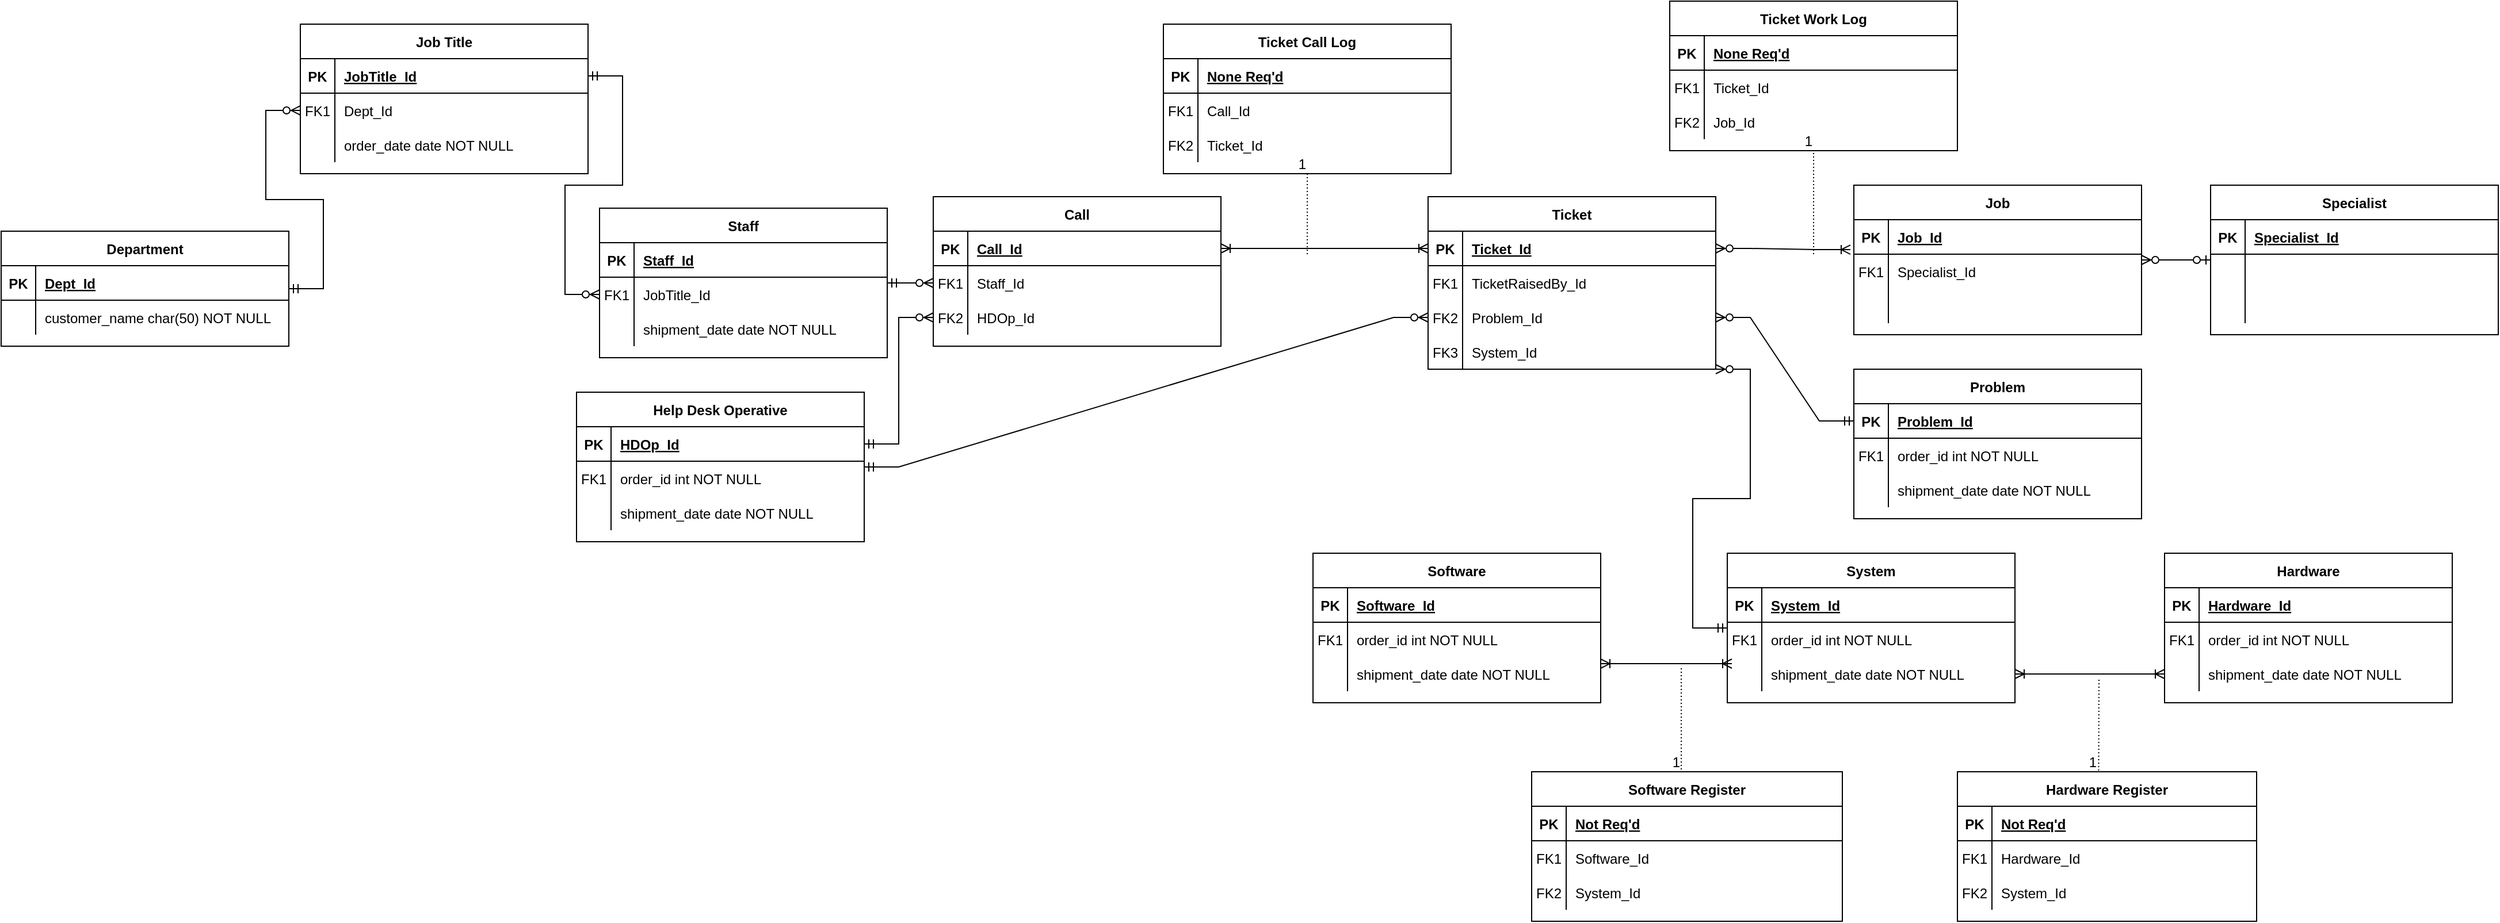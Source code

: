<mxfile version="21.2.9" type="github">
  <diagram id="R2lEEEUBdFMjLlhIrx00" name="Page-1">
    <mxGraphModel dx="1619" dy="1856" grid="1" gridSize="10" guides="1" tooltips="1" connect="1" arrows="1" fold="1" page="1" pageScale="1" pageWidth="850" pageHeight="1100" math="0" shadow="0" extFonts="Permanent Marker^https://fonts.googleapis.com/css?family=Permanent+Marker">
      <root>
        <mxCell id="0" />
        <mxCell id="1" parent="0" />
        <mxCell id="C-vyLk0tnHw3VtMMgP7b-2" value="Job Title" style="shape=table;startSize=30;container=1;collapsible=1;childLayout=tableLayout;fixedRows=1;rowLines=0;fontStyle=1;align=center;resizeLast=1;" parent="1" vertex="1">
          <mxGeometry x="360" y="-150" width="250" height="130" as="geometry">
            <mxRectangle x="190" y="50" width="90" height="30" as="alternateBounds" />
          </mxGeometry>
        </mxCell>
        <mxCell id="C-vyLk0tnHw3VtMMgP7b-3" value="" style="shape=partialRectangle;collapsible=0;dropTarget=0;pointerEvents=0;fillColor=none;points=[[0,0.5],[1,0.5]];portConstraint=eastwest;top=0;left=0;right=0;bottom=1;" parent="C-vyLk0tnHw3VtMMgP7b-2" vertex="1">
          <mxGeometry y="30" width="250" height="30" as="geometry" />
        </mxCell>
        <mxCell id="C-vyLk0tnHw3VtMMgP7b-4" value="PK" style="shape=partialRectangle;overflow=hidden;connectable=0;fillColor=none;top=0;left=0;bottom=0;right=0;fontStyle=1;" parent="C-vyLk0tnHw3VtMMgP7b-3" vertex="1">
          <mxGeometry width="30" height="30" as="geometry">
            <mxRectangle width="30" height="30" as="alternateBounds" />
          </mxGeometry>
        </mxCell>
        <mxCell id="C-vyLk0tnHw3VtMMgP7b-5" value="JobTitle_Id" style="shape=partialRectangle;overflow=hidden;connectable=0;fillColor=none;top=0;left=0;bottom=0;right=0;align=left;spacingLeft=6;fontStyle=5;" parent="C-vyLk0tnHw3VtMMgP7b-3" vertex="1">
          <mxGeometry x="30" width="220" height="30" as="geometry">
            <mxRectangle width="220" height="30" as="alternateBounds" />
          </mxGeometry>
        </mxCell>
        <mxCell id="C-vyLk0tnHw3VtMMgP7b-6" value="" style="shape=partialRectangle;collapsible=0;dropTarget=0;pointerEvents=0;fillColor=none;points=[[0,0.5],[1,0.5]];portConstraint=eastwest;top=0;left=0;right=0;bottom=0;" parent="C-vyLk0tnHw3VtMMgP7b-2" vertex="1">
          <mxGeometry y="60" width="250" height="30" as="geometry" />
        </mxCell>
        <mxCell id="C-vyLk0tnHw3VtMMgP7b-7" value="FK1" style="shape=partialRectangle;overflow=hidden;connectable=0;fillColor=none;top=0;left=0;bottom=0;right=0;" parent="C-vyLk0tnHw3VtMMgP7b-6" vertex="1">
          <mxGeometry width="30" height="30" as="geometry">
            <mxRectangle width="30" height="30" as="alternateBounds" />
          </mxGeometry>
        </mxCell>
        <mxCell id="C-vyLk0tnHw3VtMMgP7b-8" value="Dept_Id" style="shape=partialRectangle;overflow=hidden;connectable=0;fillColor=none;top=0;left=0;bottom=0;right=0;align=left;spacingLeft=6;" parent="C-vyLk0tnHw3VtMMgP7b-6" vertex="1">
          <mxGeometry x="30" width="220" height="30" as="geometry">
            <mxRectangle width="220" height="30" as="alternateBounds" />
          </mxGeometry>
        </mxCell>
        <mxCell id="C-vyLk0tnHw3VtMMgP7b-9" value="" style="shape=partialRectangle;collapsible=0;dropTarget=0;pointerEvents=0;fillColor=none;points=[[0,0.5],[1,0.5]];portConstraint=eastwest;top=0;left=0;right=0;bottom=0;" parent="C-vyLk0tnHw3VtMMgP7b-2" vertex="1">
          <mxGeometry y="90" width="250" height="30" as="geometry" />
        </mxCell>
        <mxCell id="C-vyLk0tnHw3VtMMgP7b-10" value="" style="shape=partialRectangle;overflow=hidden;connectable=0;fillColor=none;top=0;left=0;bottom=0;right=0;" parent="C-vyLk0tnHw3VtMMgP7b-9" vertex="1">
          <mxGeometry width="30" height="30" as="geometry">
            <mxRectangle width="30" height="30" as="alternateBounds" />
          </mxGeometry>
        </mxCell>
        <mxCell id="C-vyLk0tnHw3VtMMgP7b-11" value="order_date date NOT NULL" style="shape=partialRectangle;overflow=hidden;connectable=0;fillColor=none;top=0;left=0;bottom=0;right=0;align=left;spacingLeft=6;" parent="C-vyLk0tnHw3VtMMgP7b-9" vertex="1">
          <mxGeometry x="30" width="220" height="30" as="geometry">
            <mxRectangle width="220" height="30" as="alternateBounds" />
          </mxGeometry>
        </mxCell>
        <mxCell id="C-vyLk0tnHw3VtMMgP7b-13" value="Staff" style="shape=table;startSize=30;container=1;collapsible=1;childLayout=tableLayout;fixedRows=1;rowLines=0;fontStyle=1;align=center;resizeLast=1;" parent="1" vertex="1">
          <mxGeometry x="620" y="10" width="250" height="130" as="geometry">
            <mxRectangle x="640" y="80" width="70" height="30" as="alternateBounds" />
          </mxGeometry>
        </mxCell>
        <mxCell id="C-vyLk0tnHw3VtMMgP7b-14" value="" style="shape=partialRectangle;collapsible=0;dropTarget=0;pointerEvents=0;fillColor=none;points=[[0,0.5],[1,0.5]];portConstraint=eastwest;top=0;left=0;right=0;bottom=1;" parent="C-vyLk0tnHw3VtMMgP7b-13" vertex="1">
          <mxGeometry y="30" width="250" height="30" as="geometry" />
        </mxCell>
        <mxCell id="C-vyLk0tnHw3VtMMgP7b-15" value="PK" style="shape=partialRectangle;overflow=hidden;connectable=0;fillColor=none;top=0;left=0;bottom=0;right=0;fontStyle=1;" parent="C-vyLk0tnHw3VtMMgP7b-14" vertex="1">
          <mxGeometry width="30" height="30" as="geometry">
            <mxRectangle width="30" height="30" as="alternateBounds" />
          </mxGeometry>
        </mxCell>
        <mxCell id="C-vyLk0tnHw3VtMMgP7b-16" value="Staff_Id" style="shape=partialRectangle;overflow=hidden;connectable=0;fillColor=none;top=0;left=0;bottom=0;right=0;align=left;spacingLeft=6;fontStyle=5;" parent="C-vyLk0tnHw3VtMMgP7b-14" vertex="1">
          <mxGeometry x="30" width="220" height="30" as="geometry">
            <mxRectangle width="220" height="30" as="alternateBounds" />
          </mxGeometry>
        </mxCell>
        <mxCell id="C-vyLk0tnHw3VtMMgP7b-17" value="" style="shape=partialRectangle;collapsible=0;dropTarget=0;pointerEvents=0;fillColor=none;points=[[0,0.5],[1,0.5]];portConstraint=eastwest;top=0;left=0;right=0;bottom=0;" parent="C-vyLk0tnHw3VtMMgP7b-13" vertex="1">
          <mxGeometry y="60" width="250" height="30" as="geometry" />
        </mxCell>
        <mxCell id="C-vyLk0tnHw3VtMMgP7b-18" value="FK1" style="shape=partialRectangle;overflow=hidden;connectable=0;fillColor=none;top=0;left=0;bottom=0;right=0;" parent="C-vyLk0tnHw3VtMMgP7b-17" vertex="1">
          <mxGeometry width="30" height="30" as="geometry">
            <mxRectangle width="30" height="30" as="alternateBounds" />
          </mxGeometry>
        </mxCell>
        <mxCell id="C-vyLk0tnHw3VtMMgP7b-19" value="JobTitle_Id" style="shape=partialRectangle;overflow=hidden;connectable=0;fillColor=none;top=0;left=0;bottom=0;right=0;align=left;spacingLeft=6;" parent="C-vyLk0tnHw3VtMMgP7b-17" vertex="1">
          <mxGeometry x="30" width="220" height="30" as="geometry">
            <mxRectangle width="220" height="30" as="alternateBounds" />
          </mxGeometry>
        </mxCell>
        <mxCell id="C-vyLk0tnHw3VtMMgP7b-20" value="" style="shape=partialRectangle;collapsible=0;dropTarget=0;pointerEvents=0;fillColor=none;points=[[0,0.5],[1,0.5]];portConstraint=eastwest;top=0;left=0;right=0;bottom=0;" parent="C-vyLk0tnHw3VtMMgP7b-13" vertex="1">
          <mxGeometry y="90" width="250" height="30" as="geometry" />
        </mxCell>
        <mxCell id="C-vyLk0tnHw3VtMMgP7b-21" value="" style="shape=partialRectangle;overflow=hidden;connectable=0;fillColor=none;top=0;left=0;bottom=0;right=0;" parent="C-vyLk0tnHw3VtMMgP7b-20" vertex="1">
          <mxGeometry width="30" height="30" as="geometry">
            <mxRectangle width="30" height="30" as="alternateBounds" />
          </mxGeometry>
        </mxCell>
        <mxCell id="C-vyLk0tnHw3VtMMgP7b-22" value="shipment_date date NOT NULL" style="shape=partialRectangle;overflow=hidden;connectable=0;fillColor=none;top=0;left=0;bottom=0;right=0;align=left;spacingLeft=6;" parent="C-vyLk0tnHw3VtMMgP7b-20" vertex="1">
          <mxGeometry x="30" width="220" height="30" as="geometry">
            <mxRectangle width="220" height="30" as="alternateBounds" />
          </mxGeometry>
        </mxCell>
        <mxCell id="C-vyLk0tnHw3VtMMgP7b-23" value="Department" style="shape=table;startSize=30;container=1;collapsible=1;childLayout=tableLayout;fixedRows=1;rowLines=0;fontStyle=1;align=center;resizeLast=1;" parent="1" vertex="1">
          <mxGeometry x="100" y="30" width="250" height="100" as="geometry">
            <mxRectangle x="40" y="50" width="110" height="30" as="alternateBounds" />
          </mxGeometry>
        </mxCell>
        <mxCell id="C-vyLk0tnHw3VtMMgP7b-24" value="" style="shape=partialRectangle;collapsible=0;dropTarget=0;pointerEvents=0;fillColor=none;points=[[0,0.5],[1,0.5]];portConstraint=eastwest;top=0;left=0;right=0;bottom=1;" parent="C-vyLk0tnHw3VtMMgP7b-23" vertex="1">
          <mxGeometry y="30" width="250" height="30" as="geometry" />
        </mxCell>
        <mxCell id="C-vyLk0tnHw3VtMMgP7b-25" value="PK" style="shape=partialRectangle;overflow=hidden;connectable=0;fillColor=none;top=0;left=0;bottom=0;right=0;fontStyle=1;" parent="C-vyLk0tnHw3VtMMgP7b-24" vertex="1">
          <mxGeometry width="30" height="30" as="geometry">
            <mxRectangle width="30" height="30" as="alternateBounds" />
          </mxGeometry>
        </mxCell>
        <mxCell id="C-vyLk0tnHw3VtMMgP7b-26" value="Dept_Id" style="shape=partialRectangle;overflow=hidden;connectable=0;fillColor=none;top=0;left=0;bottom=0;right=0;align=left;spacingLeft=6;fontStyle=5;" parent="C-vyLk0tnHw3VtMMgP7b-24" vertex="1">
          <mxGeometry x="30" width="220" height="30" as="geometry">
            <mxRectangle width="220" height="30" as="alternateBounds" />
          </mxGeometry>
        </mxCell>
        <mxCell id="C-vyLk0tnHw3VtMMgP7b-27" value="" style="shape=partialRectangle;collapsible=0;dropTarget=0;pointerEvents=0;fillColor=none;points=[[0,0.5],[1,0.5]];portConstraint=eastwest;top=0;left=0;right=0;bottom=0;" parent="C-vyLk0tnHw3VtMMgP7b-23" vertex="1">
          <mxGeometry y="60" width="250" height="30" as="geometry" />
        </mxCell>
        <mxCell id="C-vyLk0tnHw3VtMMgP7b-28" value="" style="shape=partialRectangle;overflow=hidden;connectable=0;fillColor=none;top=0;left=0;bottom=0;right=0;" parent="C-vyLk0tnHw3VtMMgP7b-27" vertex="1">
          <mxGeometry width="30" height="30" as="geometry">
            <mxRectangle width="30" height="30" as="alternateBounds" />
          </mxGeometry>
        </mxCell>
        <mxCell id="C-vyLk0tnHw3VtMMgP7b-29" value="customer_name char(50) NOT NULL" style="shape=partialRectangle;overflow=hidden;connectable=0;fillColor=none;top=0;left=0;bottom=0;right=0;align=left;spacingLeft=6;" parent="C-vyLk0tnHw3VtMMgP7b-27" vertex="1">
          <mxGeometry x="30" width="220" height="30" as="geometry">
            <mxRectangle width="220" height="30" as="alternateBounds" />
          </mxGeometry>
        </mxCell>
        <mxCell id="Iq1Un1Slr07P45TaAZZM-2" value="Call" style="shape=table;startSize=30;container=1;collapsible=1;childLayout=tableLayout;fixedRows=1;rowLines=0;fontStyle=1;align=center;resizeLast=1;" parent="1" vertex="1">
          <mxGeometry x="910" width="250" height="130" as="geometry">
            <mxRectangle x="920" y="80" width="70" height="30" as="alternateBounds" />
          </mxGeometry>
        </mxCell>
        <mxCell id="Iq1Un1Slr07P45TaAZZM-3" value="" style="shape=partialRectangle;collapsible=0;dropTarget=0;pointerEvents=0;fillColor=none;points=[[0,0.5],[1,0.5]];portConstraint=eastwest;top=0;left=0;right=0;bottom=1;" parent="Iq1Un1Slr07P45TaAZZM-2" vertex="1">
          <mxGeometry y="30" width="250" height="30" as="geometry" />
        </mxCell>
        <mxCell id="Iq1Un1Slr07P45TaAZZM-4" value="PK" style="shape=partialRectangle;overflow=hidden;connectable=0;fillColor=none;top=0;left=0;bottom=0;right=0;fontStyle=1;" parent="Iq1Un1Slr07P45TaAZZM-3" vertex="1">
          <mxGeometry width="30" height="30" as="geometry">
            <mxRectangle width="30" height="30" as="alternateBounds" />
          </mxGeometry>
        </mxCell>
        <mxCell id="Iq1Un1Slr07P45TaAZZM-5" value="Call_Id" style="shape=partialRectangle;overflow=hidden;connectable=0;fillColor=none;top=0;left=0;bottom=0;right=0;align=left;spacingLeft=6;fontStyle=5;" parent="Iq1Un1Slr07P45TaAZZM-3" vertex="1">
          <mxGeometry x="30" width="220" height="30" as="geometry">
            <mxRectangle width="220" height="30" as="alternateBounds" />
          </mxGeometry>
        </mxCell>
        <mxCell id="Iq1Un1Slr07P45TaAZZM-6" value="" style="shape=partialRectangle;collapsible=0;dropTarget=0;pointerEvents=0;fillColor=none;points=[[0,0.5],[1,0.5]];portConstraint=eastwest;top=0;left=0;right=0;bottom=0;" parent="Iq1Un1Slr07P45TaAZZM-2" vertex="1">
          <mxGeometry y="60" width="250" height="30" as="geometry" />
        </mxCell>
        <mxCell id="Iq1Un1Slr07P45TaAZZM-7" value="FK1" style="shape=partialRectangle;overflow=hidden;connectable=0;fillColor=none;top=0;left=0;bottom=0;right=0;" parent="Iq1Un1Slr07P45TaAZZM-6" vertex="1">
          <mxGeometry width="30" height="30" as="geometry">
            <mxRectangle width="30" height="30" as="alternateBounds" />
          </mxGeometry>
        </mxCell>
        <mxCell id="Iq1Un1Slr07P45TaAZZM-8" value="Staff_Id" style="shape=partialRectangle;overflow=hidden;connectable=0;fillColor=none;top=0;left=0;bottom=0;right=0;align=left;spacingLeft=6;" parent="Iq1Un1Slr07P45TaAZZM-6" vertex="1">
          <mxGeometry x="30" width="220" height="30" as="geometry">
            <mxRectangle width="220" height="30" as="alternateBounds" />
          </mxGeometry>
        </mxCell>
        <mxCell id="Iq1Un1Slr07P45TaAZZM-9" value="" style="shape=partialRectangle;collapsible=0;dropTarget=0;pointerEvents=0;fillColor=none;points=[[0,0.5],[1,0.5]];portConstraint=eastwest;top=0;left=0;right=0;bottom=0;" parent="Iq1Un1Slr07P45TaAZZM-2" vertex="1">
          <mxGeometry y="90" width="250" height="30" as="geometry" />
        </mxCell>
        <mxCell id="Iq1Un1Slr07P45TaAZZM-10" value="FK2" style="shape=partialRectangle;overflow=hidden;connectable=0;fillColor=none;top=0;left=0;bottom=0;right=0;" parent="Iq1Un1Slr07P45TaAZZM-9" vertex="1">
          <mxGeometry width="30" height="30" as="geometry">
            <mxRectangle width="30" height="30" as="alternateBounds" />
          </mxGeometry>
        </mxCell>
        <mxCell id="Iq1Un1Slr07P45TaAZZM-11" value="HDOp_Id" style="shape=partialRectangle;overflow=hidden;connectable=0;fillColor=none;top=0;left=0;bottom=0;right=0;align=left;spacingLeft=6;" parent="Iq1Un1Slr07P45TaAZZM-9" vertex="1">
          <mxGeometry x="30" width="220" height="30" as="geometry">
            <mxRectangle width="220" height="30" as="alternateBounds" />
          </mxGeometry>
        </mxCell>
        <mxCell id="Iq1Un1Slr07P45TaAZZM-12" value="Help Desk Operative" style="shape=table;startSize=30;container=1;collapsible=1;childLayout=tableLayout;fixedRows=1;rowLines=0;fontStyle=1;align=center;resizeLast=1;" parent="1" vertex="1">
          <mxGeometry x="600" y="170" width="250" height="130" as="geometry">
            <mxRectangle x="720" y="310" width="130" height="30" as="alternateBounds" />
          </mxGeometry>
        </mxCell>
        <mxCell id="Iq1Un1Slr07P45TaAZZM-13" value="" style="shape=partialRectangle;collapsible=0;dropTarget=0;pointerEvents=0;fillColor=none;points=[[0,0.5],[1,0.5]];portConstraint=eastwest;top=0;left=0;right=0;bottom=1;" parent="Iq1Un1Slr07P45TaAZZM-12" vertex="1">
          <mxGeometry y="30" width="250" height="30" as="geometry" />
        </mxCell>
        <mxCell id="Iq1Un1Slr07P45TaAZZM-14" value="PK" style="shape=partialRectangle;overflow=hidden;connectable=0;fillColor=none;top=0;left=0;bottom=0;right=0;fontStyle=1;" parent="Iq1Un1Slr07P45TaAZZM-13" vertex="1">
          <mxGeometry width="30" height="30" as="geometry">
            <mxRectangle width="30" height="30" as="alternateBounds" />
          </mxGeometry>
        </mxCell>
        <mxCell id="Iq1Un1Slr07P45TaAZZM-15" value="HDOp_Id" style="shape=partialRectangle;overflow=hidden;connectable=0;fillColor=none;top=0;left=0;bottom=0;right=0;align=left;spacingLeft=6;fontStyle=5;" parent="Iq1Un1Slr07P45TaAZZM-13" vertex="1">
          <mxGeometry x="30" width="220" height="30" as="geometry">
            <mxRectangle width="220" height="30" as="alternateBounds" />
          </mxGeometry>
        </mxCell>
        <mxCell id="Iq1Un1Slr07P45TaAZZM-16" value="" style="shape=partialRectangle;collapsible=0;dropTarget=0;pointerEvents=0;fillColor=none;points=[[0,0.5],[1,0.5]];portConstraint=eastwest;top=0;left=0;right=0;bottom=0;" parent="Iq1Un1Slr07P45TaAZZM-12" vertex="1">
          <mxGeometry y="60" width="250" height="30" as="geometry" />
        </mxCell>
        <mxCell id="Iq1Un1Slr07P45TaAZZM-17" value="FK1" style="shape=partialRectangle;overflow=hidden;connectable=0;fillColor=none;top=0;left=0;bottom=0;right=0;" parent="Iq1Un1Slr07P45TaAZZM-16" vertex="1">
          <mxGeometry width="30" height="30" as="geometry">
            <mxRectangle width="30" height="30" as="alternateBounds" />
          </mxGeometry>
        </mxCell>
        <mxCell id="Iq1Un1Slr07P45TaAZZM-18" value="order_id int NOT NULL" style="shape=partialRectangle;overflow=hidden;connectable=0;fillColor=none;top=0;left=0;bottom=0;right=0;align=left;spacingLeft=6;" parent="Iq1Un1Slr07P45TaAZZM-16" vertex="1">
          <mxGeometry x="30" width="220" height="30" as="geometry">
            <mxRectangle width="220" height="30" as="alternateBounds" />
          </mxGeometry>
        </mxCell>
        <mxCell id="Iq1Un1Slr07P45TaAZZM-19" value="" style="shape=partialRectangle;collapsible=0;dropTarget=0;pointerEvents=0;fillColor=none;points=[[0,0.5],[1,0.5]];portConstraint=eastwest;top=0;left=0;right=0;bottom=0;" parent="Iq1Un1Slr07P45TaAZZM-12" vertex="1">
          <mxGeometry y="90" width="250" height="30" as="geometry" />
        </mxCell>
        <mxCell id="Iq1Un1Slr07P45TaAZZM-20" value="" style="shape=partialRectangle;overflow=hidden;connectable=0;fillColor=none;top=0;left=0;bottom=0;right=0;" parent="Iq1Un1Slr07P45TaAZZM-19" vertex="1">
          <mxGeometry width="30" height="30" as="geometry">
            <mxRectangle width="30" height="30" as="alternateBounds" />
          </mxGeometry>
        </mxCell>
        <mxCell id="Iq1Un1Slr07P45TaAZZM-21" value="shipment_date date NOT NULL" style="shape=partialRectangle;overflow=hidden;connectable=0;fillColor=none;top=0;left=0;bottom=0;right=0;align=left;spacingLeft=6;" parent="Iq1Un1Slr07P45TaAZZM-19" vertex="1">
          <mxGeometry x="30" width="220" height="30" as="geometry">
            <mxRectangle width="220" height="30" as="alternateBounds" />
          </mxGeometry>
        </mxCell>
        <mxCell id="Iq1Un1Slr07P45TaAZZM-22" value="Ticket Call Log" style="shape=table;startSize=30;container=1;collapsible=1;childLayout=tableLayout;fixedRows=1;rowLines=0;fontStyle=1;align=center;resizeLast=1;" parent="1" vertex="1">
          <mxGeometry x="1110" y="-150" width="250" height="130" as="geometry">
            <mxRectangle x="1210" y="50" width="110" height="30" as="alternateBounds" />
          </mxGeometry>
        </mxCell>
        <mxCell id="Iq1Un1Slr07P45TaAZZM-23" value="" style="shape=partialRectangle;collapsible=0;dropTarget=0;pointerEvents=0;fillColor=none;points=[[0,0.5],[1,0.5]];portConstraint=eastwest;top=0;left=0;right=0;bottom=1;" parent="Iq1Un1Slr07P45TaAZZM-22" vertex="1">
          <mxGeometry y="30" width="250" height="30" as="geometry" />
        </mxCell>
        <mxCell id="Iq1Un1Slr07P45TaAZZM-24" value="PK" style="shape=partialRectangle;overflow=hidden;connectable=0;fillColor=none;top=0;left=0;bottom=0;right=0;fontStyle=1;" parent="Iq1Un1Slr07P45TaAZZM-23" vertex="1">
          <mxGeometry width="30" height="30" as="geometry">
            <mxRectangle width="30" height="30" as="alternateBounds" />
          </mxGeometry>
        </mxCell>
        <mxCell id="Iq1Un1Slr07P45TaAZZM-25" value="None Req&#39;d" style="shape=partialRectangle;overflow=hidden;connectable=0;fillColor=none;top=0;left=0;bottom=0;right=0;align=left;spacingLeft=6;fontStyle=5;" parent="Iq1Un1Slr07P45TaAZZM-23" vertex="1">
          <mxGeometry x="30" width="220" height="30" as="geometry">
            <mxRectangle width="220" height="30" as="alternateBounds" />
          </mxGeometry>
        </mxCell>
        <mxCell id="Iq1Un1Slr07P45TaAZZM-26" value="" style="shape=partialRectangle;collapsible=0;dropTarget=0;pointerEvents=0;fillColor=none;points=[[0,0.5],[1,0.5]];portConstraint=eastwest;top=0;left=0;right=0;bottom=0;" parent="Iq1Un1Slr07P45TaAZZM-22" vertex="1">
          <mxGeometry y="60" width="250" height="30" as="geometry" />
        </mxCell>
        <mxCell id="Iq1Un1Slr07P45TaAZZM-27" value="FK1" style="shape=partialRectangle;overflow=hidden;connectable=0;fillColor=none;top=0;left=0;bottom=0;right=0;" parent="Iq1Un1Slr07P45TaAZZM-26" vertex="1">
          <mxGeometry width="30" height="30" as="geometry">
            <mxRectangle width="30" height="30" as="alternateBounds" />
          </mxGeometry>
        </mxCell>
        <mxCell id="Iq1Un1Slr07P45TaAZZM-28" value="Call_Id" style="shape=partialRectangle;overflow=hidden;connectable=0;fillColor=none;top=0;left=0;bottom=0;right=0;align=left;spacingLeft=6;" parent="Iq1Un1Slr07P45TaAZZM-26" vertex="1">
          <mxGeometry x="30" width="220" height="30" as="geometry">
            <mxRectangle width="220" height="30" as="alternateBounds" />
          </mxGeometry>
        </mxCell>
        <mxCell id="Iq1Un1Slr07P45TaAZZM-29" value="" style="shape=partialRectangle;collapsible=0;dropTarget=0;pointerEvents=0;fillColor=none;points=[[0,0.5],[1,0.5]];portConstraint=eastwest;top=0;left=0;right=0;bottom=0;" parent="Iq1Un1Slr07P45TaAZZM-22" vertex="1">
          <mxGeometry y="90" width="250" height="30" as="geometry" />
        </mxCell>
        <mxCell id="Iq1Un1Slr07P45TaAZZM-30" value="FK2" style="shape=partialRectangle;overflow=hidden;connectable=0;fillColor=none;top=0;left=0;bottom=0;right=0;" parent="Iq1Un1Slr07P45TaAZZM-29" vertex="1">
          <mxGeometry width="30" height="30" as="geometry">
            <mxRectangle width="30" height="30" as="alternateBounds" />
          </mxGeometry>
        </mxCell>
        <mxCell id="Iq1Un1Slr07P45TaAZZM-31" value="Ticket_Id" style="shape=partialRectangle;overflow=hidden;connectable=0;fillColor=none;top=0;left=0;bottom=0;right=0;align=left;spacingLeft=6;" parent="Iq1Un1Slr07P45TaAZZM-29" vertex="1">
          <mxGeometry x="30" width="220" height="30" as="geometry">
            <mxRectangle width="220" height="30" as="alternateBounds" />
          </mxGeometry>
        </mxCell>
        <mxCell id="Iq1Un1Slr07P45TaAZZM-33" value="Ticket" style="shape=table;startSize=30;container=1;collapsible=1;childLayout=tableLayout;fixedRows=1;rowLines=0;fontStyle=1;align=center;resizeLast=1;" parent="1" vertex="1">
          <mxGeometry x="1340" width="250" height="150" as="geometry">
            <mxRectangle x="1510" y="60" width="110" height="30" as="alternateBounds" />
          </mxGeometry>
        </mxCell>
        <mxCell id="Iq1Un1Slr07P45TaAZZM-34" value="" style="shape=partialRectangle;collapsible=0;dropTarget=0;pointerEvents=0;fillColor=none;points=[[0,0.5],[1,0.5]];portConstraint=eastwest;top=0;left=0;right=0;bottom=1;" parent="Iq1Un1Slr07P45TaAZZM-33" vertex="1">
          <mxGeometry y="30" width="250" height="30" as="geometry" />
        </mxCell>
        <mxCell id="Iq1Un1Slr07P45TaAZZM-35" value="PK" style="shape=partialRectangle;overflow=hidden;connectable=0;fillColor=none;top=0;left=0;bottom=0;right=0;fontStyle=1;" parent="Iq1Un1Slr07P45TaAZZM-34" vertex="1">
          <mxGeometry width="30" height="30" as="geometry">
            <mxRectangle width="30" height="30" as="alternateBounds" />
          </mxGeometry>
        </mxCell>
        <mxCell id="Iq1Un1Slr07P45TaAZZM-36" value="Ticket_Id" style="shape=partialRectangle;overflow=hidden;connectable=0;fillColor=none;top=0;left=0;bottom=0;right=0;align=left;spacingLeft=6;fontStyle=5;" parent="Iq1Un1Slr07P45TaAZZM-34" vertex="1">
          <mxGeometry x="30" width="220" height="30" as="geometry">
            <mxRectangle width="220" height="30" as="alternateBounds" />
          </mxGeometry>
        </mxCell>
        <mxCell id="Iq1Un1Slr07P45TaAZZM-37" value="" style="shape=partialRectangle;collapsible=0;dropTarget=0;pointerEvents=0;fillColor=none;points=[[0,0.5],[1,0.5]];portConstraint=eastwest;top=0;left=0;right=0;bottom=0;" parent="Iq1Un1Slr07P45TaAZZM-33" vertex="1">
          <mxGeometry y="60" width="250" height="30" as="geometry" />
        </mxCell>
        <mxCell id="Iq1Un1Slr07P45TaAZZM-38" value="FK1" style="shape=partialRectangle;overflow=hidden;connectable=0;fillColor=none;top=0;left=0;bottom=0;right=0;" parent="Iq1Un1Slr07P45TaAZZM-37" vertex="1">
          <mxGeometry width="30" height="30" as="geometry">
            <mxRectangle width="30" height="30" as="alternateBounds" />
          </mxGeometry>
        </mxCell>
        <mxCell id="Iq1Un1Slr07P45TaAZZM-39" value="TicketRaisedBy_Id" style="shape=partialRectangle;overflow=hidden;connectable=0;fillColor=none;top=0;left=0;bottom=0;right=0;align=left;spacingLeft=6;" parent="Iq1Un1Slr07P45TaAZZM-37" vertex="1">
          <mxGeometry x="30" width="220" height="30" as="geometry">
            <mxRectangle width="220" height="30" as="alternateBounds" />
          </mxGeometry>
        </mxCell>
        <mxCell id="Iq1Un1Slr07P45TaAZZM-40" value="" style="shape=partialRectangle;collapsible=0;dropTarget=0;pointerEvents=0;fillColor=none;points=[[0,0.5],[1,0.5]];portConstraint=eastwest;top=0;left=0;right=0;bottom=0;" parent="Iq1Un1Slr07P45TaAZZM-33" vertex="1">
          <mxGeometry y="90" width="250" height="30" as="geometry" />
        </mxCell>
        <mxCell id="Iq1Un1Slr07P45TaAZZM-41" value="FK2" style="shape=partialRectangle;overflow=hidden;connectable=0;fillColor=none;top=0;left=0;bottom=0;right=0;" parent="Iq1Un1Slr07P45TaAZZM-40" vertex="1">
          <mxGeometry width="30" height="30" as="geometry">
            <mxRectangle width="30" height="30" as="alternateBounds" />
          </mxGeometry>
        </mxCell>
        <mxCell id="Iq1Un1Slr07P45TaAZZM-42" value="Problem_Id" style="shape=partialRectangle;overflow=hidden;connectable=0;fillColor=none;top=0;left=0;bottom=0;right=0;align=left;spacingLeft=6;" parent="Iq1Un1Slr07P45TaAZZM-40" vertex="1">
          <mxGeometry x="30" width="220" height="30" as="geometry">
            <mxRectangle width="220" height="30" as="alternateBounds" />
          </mxGeometry>
        </mxCell>
        <mxCell id="R9Wac3Rcndj2n_SOgh1v-23" value="" style="shape=partialRectangle;collapsible=0;dropTarget=0;pointerEvents=0;fillColor=none;points=[[0,0.5],[1,0.5]];portConstraint=eastwest;top=0;left=0;right=0;bottom=0;" parent="Iq1Un1Slr07P45TaAZZM-33" vertex="1">
          <mxGeometry y="120" width="250" height="30" as="geometry" />
        </mxCell>
        <mxCell id="R9Wac3Rcndj2n_SOgh1v-24" value="FK3" style="shape=partialRectangle;overflow=hidden;connectable=0;fillColor=none;top=0;left=0;bottom=0;right=0;" parent="R9Wac3Rcndj2n_SOgh1v-23" vertex="1">
          <mxGeometry width="30" height="30" as="geometry">
            <mxRectangle width="30" height="30" as="alternateBounds" />
          </mxGeometry>
        </mxCell>
        <mxCell id="R9Wac3Rcndj2n_SOgh1v-25" value="System_Id" style="shape=partialRectangle;overflow=hidden;connectable=0;fillColor=none;top=0;left=0;bottom=0;right=0;align=left;spacingLeft=6;" parent="R9Wac3Rcndj2n_SOgh1v-23" vertex="1">
          <mxGeometry x="30" width="220" height="30" as="geometry">
            <mxRectangle width="220" height="30" as="alternateBounds" />
          </mxGeometry>
        </mxCell>
        <mxCell id="Iq1Un1Slr07P45TaAZZM-63" value="Ticket Work Log" style="shape=table;startSize=30;container=1;collapsible=1;childLayout=tableLayout;fixedRows=1;rowLines=0;fontStyle=1;align=center;resizeLast=1;" parent="1" vertex="1">
          <mxGeometry x="1550" y="-170" width="250" height="130" as="geometry">
            <mxRectangle x="1650" y="-120" width="110" height="30" as="alternateBounds" />
          </mxGeometry>
        </mxCell>
        <mxCell id="Iq1Un1Slr07P45TaAZZM-64" value="" style="shape=partialRectangle;collapsible=0;dropTarget=0;pointerEvents=0;fillColor=none;points=[[0,0.5],[1,0.5]];portConstraint=eastwest;top=0;left=0;right=0;bottom=1;" parent="Iq1Un1Slr07P45TaAZZM-63" vertex="1">
          <mxGeometry y="30" width="250" height="30" as="geometry" />
        </mxCell>
        <mxCell id="Iq1Un1Slr07P45TaAZZM-65" value="PK" style="shape=partialRectangle;overflow=hidden;connectable=0;fillColor=none;top=0;left=0;bottom=0;right=0;fontStyle=1;" parent="Iq1Un1Slr07P45TaAZZM-64" vertex="1">
          <mxGeometry width="30" height="30" as="geometry">
            <mxRectangle width="30" height="30" as="alternateBounds" />
          </mxGeometry>
        </mxCell>
        <mxCell id="Iq1Un1Slr07P45TaAZZM-66" value="None Req&#39;d" style="shape=partialRectangle;overflow=hidden;connectable=0;fillColor=none;top=0;left=0;bottom=0;right=0;align=left;spacingLeft=6;fontStyle=5;" parent="Iq1Un1Slr07P45TaAZZM-64" vertex="1">
          <mxGeometry x="30" width="220" height="30" as="geometry">
            <mxRectangle width="220" height="30" as="alternateBounds" />
          </mxGeometry>
        </mxCell>
        <mxCell id="Iq1Un1Slr07P45TaAZZM-67" value="" style="shape=partialRectangle;collapsible=0;dropTarget=0;pointerEvents=0;fillColor=none;points=[[0,0.5],[1,0.5]];portConstraint=eastwest;top=0;left=0;right=0;bottom=0;" parent="Iq1Un1Slr07P45TaAZZM-63" vertex="1">
          <mxGeometry y="60" width="250" height="30" as="geometry" />
        </mxCell>
        <mxCell id="Iq1Un1Slr07P45TaAZZM-68" value="FK1" style="shape=partialRectangle;overflow=hidden;connectable=0;fillColor=none;top=0;left=0;bottom=0;right=0;" parent="Iq1Un1Slr07P45TaAZZM-67" vertex="1">
          <mxGeometry width="30" height="30" as="geometry">
            <mxRectangle width="30" height="30" as="alternateBounds" />
          </mxGeometry>
        </mxCell>
        <mxCell id="Iq1Un1Slr07P45TaAZZM-69" value="Ticket_Id" style="shape=partialRectangle;overflow=hidden;connectable=0;fillColor=none;top=0;left=0;bottom=0;right=0;align=left;spacingLeft=6;" parent="Iq1Un1Slr07P45TaAZZM-67" vertex="1">
          <mxGeometry x="30" width="220" height="30" as="geometry">
            <mxRectangle width="220" height="30" as="alternateBounds" />
          </mxGeometry>
        </mxCell>
        <mxCell id="Iq1Un1Slr07P45TaAZZM-70" value="" style="shape=partialRectangle;collapsible=0;dropTarget=0;pointerEvents=0;fillColor=none;points=[[0,0.5],[1,0.5]];portConstraint=eastwest;top=0;left=0;right=0;bottom=0;" parent="Iq1Un1Slr07P45TaAZZM-63" vertex="1">
          <mxGeometry y="90" width="250" height="30" as="geometry" />
        </mxCell>
        <mxCell id="Iq1Un1Slr07P45TaAZZM-71" value="FK2" style="shape=partialRectangle;overflow=hidden;connectable=0;fillColor=none;top=0;left=0;bottom=0;right=0;" parent="Iq1Un1Slr07P45TaAZZM-70" vertex="1">
          <mxGeometry width="30" height="30" as="geometry">
            <mxRectangle width="30" height="30" as="alternateBounds" />
          </mxGeometry>
        </mxCell>
        <mxCell id="Iq1Un1Slr07P45TaAZZM-72" value="Job_Id" style="shape=partialRectangle;overflow=hidden;connectable=0;fillColor=none;top=0;left=0;bottom=0;right=0;align=left;spacingLeft=6;" parent="Iq1Un1Slr07P45TaAZZM-70" vertex="1">
          <mxGeometry x="30" width="220" height="30" as="geometry">
            <mxRectangle width="220" height="30" as="alternateBounds" />
          </mxGeometry>
        </mxCell>
        <mxCell id="Iq1Un1Slr07P45TaAZZM-73" value="Problem" style="shape=table;startSize=30;container=1;collapsible=1;childLayout=tableLayout;fixedRows=1;rowLines=0;fontStyle=1;align=center;resizeLast=1;" parent="1" vertex="1">
          <mxGeometry x="1710" y="150" width="250" height="130" as="geometry">
            <mxRectangle x="1710" y="150" width="110" height="30" as="alternateBounds" />
          </mxGeometry>
        </mxCell>
        <mxCell id="Iq1Un1Slr07P45TaAZZM-74" value="" style="shape=partialRectangle;collapsible=0;dropTarget=0;pointerEvents=0;fillColor=none;points=[[0,0.5],[1,0.5]];portConstraint=eastwest;top=0;left=0;right=0;bottom=1;" parent="Iq1Un1Slr07P45TaAZZM-73" vertex="1">
          <mxGeometry y="30" width="250" height="30" as="geometry" />
        </mxCell>
        <mxCell id="Iq1Un1Slr07P45TaAZZM-75" value="PK" style="shape=partialRectangle;overflow=hidden;connectable=0;fillColor=none;top=0;left=0;bottom=0;right=0;fontStyle=1;" parent="Iq1Un1Slr07P45TaAZZM-74" vertex="1">
          <mxGeometry width="30" height="30" as="geometry">
            <mxRectangle width="30" height="30" as="alternateBounds" />
          </mxGeometry>
        </mxCell>
        <mxCell id="Iq1Un1Slr07P45TaAZZM-76" value="Problem_Id" style="shape=partialRectangle;overflow=hidden;connectable=0;fillColor=none;top=0;left=0;bottom=0;right=0;align=left;spacingLeft=6;fontStyle=5;" parent="Iq1Un1Slr07P45TaAZZM-74" vertex="1">
          <mxGeometry x="30" width="220" height="30" as="geometry">
            <mxRectangle width="220" height="30" as="alternateBounds" />
          </mxGeometry>
        </mxCell>
        <mxCell id="Iq1Un1Slr07P45TaAZZM-77" value="" style="shape=partialRectangle;collapsible=0;dropTarget=0;pointerEvents=0;fillColor=none;points=[[0,0.5],[1,0.5]];portConstraint=eastwest;top=0;left=0;right=0;bottom=0;" parent="Iq1Un1Slr07P45TaAZZM-73" vertex="1">
          <mxGeometry y="60" width="250" height="30" as="geometry" />
        </mxCell>
        <mxCell id="Iq1Un1Slr07P45TaAZZM-78" value="FK1" style="shape=partialRectangle;overflow=hidden;connectable=0;fillColor=none;top=0;left=0;bottom=0;right=0;" parent="Iq1Un1Slr07P45TaAZZM-77" vertex="1">
          <mxGeometry width="30" height="30" as="geometry">
            <mxRectangle width="30" height="30" as="alternateBounds" />
          </mxGeometry>
        </mxCell>
        <mxCell id="Iq1Un1Slr07P45TaAZZM-79" value="order_id int NOT NULL" style="shape=partialRectangle;overflow=hidden;connectable=0;fillColor=none;top=0;left=0;bottom=0;right=0;align=left;spacingLeft=6;" parent="Iq1Un1Slr07P45TaAZZM-77" vertex="1">
          <mxGeometry x="30" width="220" height="30" as="geometry">
            <mxRectangle width="220" height="30" as="alternateBounds" />
          </mxGeometry>
        </mxCell>
        <mxCell id="Iq1Un1Slr07P45TaAZZM-80" value="" style="shape=partialRectangle;collapsible=0;dropTarget=0;pointerEvents=0;fillColor=none;points=[[0,0.5],[1,0.5]];portConstraint=eastwest;top=0;left=0;right=0;bottom=0;" parent="Iq1Un1Slr07P45TaAZZM-73" vertex="1">
          <mxGeometry y="90" width="250" height="30" as="geometry" />
        </mxCell>
        <mxCell id="Iq1Un1Slr07P45TaAZZM-81" value="" style="shape=partialRectangle;overflow=hidden;connectable=0;fillColor=none;top=0;left=0;bottom=0;right=0;" parent="Iq1Un1Slr07P45TaAZZM-80" vertex="1">
          <mxGeometry width="30" height="30" as="geometry">
            <mxRectangle width="30" height="30" as="alternateBounds" />
          </mxGeometry>
        </mxCell>
        <mxCell id="Iq1Un1Slr07P45TaAZZM-82" value="shipment_date date NOT NULL" style="shape=partialRectangle;overflow=hidden;connectable=0;fillColor=none;top=0;left=0;bottom=0;right=0;align=left;spacingLeft=6;" parent="Iq1Un1Slr07P45TaAZZM-80" vertex="1">
          <mxGeometry x="30" width="220" height="30" as="geometry">
            <mxRectangle width="220" height="30" as="alternateBounds" />
          </mxGeometry>
        </mxCell>
        <mxCell id="Iq1Un1Slr07P45TaAZZM-83" value="System" style="shape=table;startSize=30;container=1;collapsible=1;childLayout=tableLayout;fixedRows=1;rowLines=0;fontStyle=1;align=center;resizeLast=1;" parent="1" vertex="1">
          <mxGeometry x="1600" y="310" width="250" height="130" as="geometry">
            <mxRectangle x="1600" y="310" width="110" height="30" as="alternateBounds" />
          </mxGeometry>
        </mxCell>
        <mxCell id="Iq1Un1Slr07P45TaAZZM-84" value="" style="shape=partialRectangle;collapsible=0;dropTarget=0;pointerEvents=0;fillColor=none;points=[[0,0.5],[1,0.5]];portConstraint=eastwest;top=0;left=0;right=0;bottom=1;" parent="Iq1Un1Slr07P45TaAZZM-83" vertex="1">
          <mxGeometry y="30" width="250" height="30" as="geometry" />
        </mxCell>
        <mxCell id="Iq1Un1Slr07P45TaAZZM-85" value="PK" style="shape=partialRectangle;overflow=hidden;connectable=0;fillColor=none;top=0;left=0;bottom=0;right=0;fontStyle=1;" parent="Iq1Un1Slr07P45TaAZZM-84" vertex="1">
          <mxGeometry width="30" height="30" as="geometry">
            <mxRectangle width="30" height="30" as="alternateBounds" />
          </mxGeometry>
        </mxCell>
        <mxCell id="Iq1Un1Slr07P45TaAZZM-86" value="System_Id" style="shape=partialRectangle;overflow=hidden;connectable=0;fillColor=none;top=0;left=0;bottom=0;right=0;align=left;spacingLeft=6;fontStyle=5;" parent="Iq1Un1Slr07P45TaAZZM-84" vertex="1">
          <mxGeometry x="30" width="220" height="30" as="geometry">
            <mxRectangle width="220" height="30" as="alternateBounds" />
          </mxGeometry>
        </mxCell>
        <mxCell id="Iq1Un1Slr07P45TaAZZM-87" value="" style="shape=partialRectangle;collapsible=0;dropTarget=0;pointerEvents=0;fillColor=none;points=[[0,0.5],[1,0.5]];portConstraint=eastwest;top=0;left=0;right=0;bottom=0;" parent="Iq1Un1Slr07P45TaAZZM-83" vertex="1">
          <mxGeometry y="60" width="250" height="30" as="geometry" />
        </mxCell>
        <mxCell id="Iq1Un1Slr07P45TaAZZM-88" value="FK1" style="shape=partialRectangle;overflow=hidden;connectable=0;fillColor=none;top=0;left=0;bottom=0;right=0;" parent="Iq1Un1Slr07P45TaAZZM-87" vertex="1">
          <mxGeometry width="30" height="30" as="geometry">
            <mxRectangle width="30" height="30" as="alternateBounds" />
          </mxGeometry>
        </mxCell>
        <mxCell id="Iq1Un1Slr07P45TaAZZM-89" value="order_id int NOT NULL" style="shape=partialRectangle;overflow=hidden;connectable=0;fillColor=none;top=0;left=0;bottom=0;right=0;align=left;spacingLeft=6;" parent="Iq1Un1Slr07P45TaAZZM-87" vertex="1">
          <mxGeometry x="30" width="220" height="30" as="geometry">
            <mxRectangle width="220" height="30" as="alternateBounds" />
          </mxGeometry>
        </mxCell>
        <mxCell id="Iq1Un1Slr07P45TaAZZM-90" value="" style="shape=partialRectangle;collapsible=0;dropTarget=0;pointerEvents=0;fillColor=none;points=[[0,0.5],[1,0.5]];portConstraint=eastwest;top=0;left=0;right=0;bottom=0;" parent="Iq1Un1Slr07P45TaAZZM-83" vertex="1">
          <mxGeometry y="90" width="250" height="30" as="geometry" />
        </mxCell>
        <mxCell id="Iq1Un1Slr07P45TaAZZM-91" value="" style="shape=partialRectangle;overflow=hidden;connectable=0;fillColor=none;top=0;left=0;bottom=0;right=0;" parent="Iq1Un1Slr07P45TaAZZM-90" vertex="1">
          <mxGeometry width="30" height="30" as="geometry">
            <mxRectangle width="30" height="30" as="alternateBounds" />
          </mxGeometry>
        </mxCell>
        <mxCell id="Iq1Un1Slr07P45TaAZZM-92" value="shipment_date date NOT NULL" style="shape=partialRectangle;overflow=hidden;connectable=0;fillColor=none;top=0;left=0;bottom=0;right=0;align=left;spacingLeft=6;" parent="Iq1Un1Slr07P45TaAZZM-90" vertex="1">
          <mxGeometry x="30" width="220" height="30" as="geometry">
            <mxRectangle width="220" height="30" as="alternateBounds" />
          </mxGeometry>
        </mxCell>
        <mxCell id="Iq1Un1Slr07P45TaAZZM-103" value="Software" style="shape=table;startSize=30;container=1;collapsible=1;childLayout=tableLayout;fixedRows=1;rowLines=0;fontStyle=1;align=center;resizeLast=1;" parent="1" vertex="1">
          <mxGeometry x="1240" y="310" width="250" height="130" as="geometry">
            <mxRectangle x="1280" y="360" width="110" height="30" as="alternateBounds" />
          </mxGeometry>
        </mxCell>
        <mxCell id="Iq1Un1Slr07P45TaAZZM-104" value="" style="shape=partialRectangle;collapsible=0;dropTarget=0;pointerEvents=0;fillColor=none;points=[[0,0.5],[1,0.5]];portConstraint=eastwest;top=0;left=0;right=0;bottom=1;" parent="Iq1Un1Slr07P45TaAZZM-103" vertex="1">
          <mxGeometry y="30" width="250" height="30" as="geometry" />
        </mxCell>
        <mxCell id="Iq1Un1Slr07P45TaAZZM-105" value="PK" style="shape=partialRectangle;overflow=hidden;connectable=0;fillColor=none;top=0;left=0;bottom=0;right=0;fontStyle=1;" parent="Iq1Un1Slr07P45TaAZZM-104" vertex="1">
          <mxGeometry width="30" height="30" as="geometry">
            <mxRectangle width="30" height="30" as="alternateBounds" />
          </mxGeometry>
        </mxCell>
        <mxCell id="Iq1Un1Slr07P45TaAZZM-106" value="Software_Id" style="shape=partialRectangle;overflow=hidden;connectable=0;fillColor=none;top=0;left=0;bottom=0;right=0;align=left;spacingLeft=6;fontStyle=5;" parent="Iq1Un1Slr07P45TaAZZM-104" vertex="1">
          <mxGeometry x="30" width="220" height="30" as="geometry">
            <mxRectangle width="220" height="30" as="alternateBounds" />
          </mxGeometry>
        </mxCell>
        <mxCell id="Iq1Un1Slr07P45TaAZZM-107" value="" style="shape=partialRectangle;collapsible=0;dropTarget=0;pointerEvents=0;fillColor=none;points=[[0,0.5],[1,0.5]];portConstraint=eastwest;top=0;left=0;right=0;bottom=0;" parent="Iq1Un1Slr07P45TaAZZM-103" vertex="1">
          <mxGeometry y="60" width="250" height="30" as="geometry" />
        </mxCell>
        <mxCell id="Iq1Un1Slr07P45TaAZZM-108" value="FK1" style="shape=partialRectangle;overflow=hidden;connectable=0;fillColor=none;top=0;left=0;bottom=0;right=0;" parent="Iq1Un1Slr07P45TaAZZM-107" vertex="1">
          <mxGeometry width="30" height="30" as="geometry">
            <mxRectangle width="30" height="30" as="alternateBounds" />
          </mxGeometry>
        </mxCell>
        <mxCell id="Iq1Un1Slr07P45TaAZZM-109" value="order_id int NOT NULL" style="shape=partialRectangle;overflow=hidden;connectable=0;fillColor=none;top=0;left=0;bottom=0;right=0;align=left;spacingLeft=6;" parent="Iq1Un1Slr07P45TaAZZM-107" vertex="1">
          <mxGeometry x="30" width="220" height="30" as="geometry">
            <mxRectangle width="220" height="30" as="alternateBounds" />
          </mxGeometry>
        </mxCell>
        <mxCell id="Iq1Un1Slr07P45TaAZZM-110" value="" style="shape=partialRectangle;collapsible=0;dropTarget=0;pointerEvents=0;fillColor=none;points=[[0,0.5],[1,0.5]];portConstraint=eastwest;top=0;left=0;right=0;bottom=0;" parent="Iq1Un1Slr07P45TaAZZM-103" vertex="1">
          <mxGeometry y="90" width="250" height="30" as="geometry" />
        </mxCell>
        <mxCell id="Iq1Un1Slr07P45TaAZZM-111" value="" style="shape=partialRectangle;overflow=hidden;connectable=0;fillColor=none;top=0;left=0;bottom=0;right=0;" parent="Iq1Un1Slr07P45TaAZZM-110" vertex="1">
          <mxGeometry width="30" height="30" as="geometry">
            <mxRectangle width="30" height="30" as="alternateBounds" />
          </mxGeometry>
        </mxCell>
        <mxCell id="Iq1Un1Slr07P45TaAZZM-112" value="shipment_date date NOT NULL" style="shape=partialRectangle;overflow=hidden;connectable=0;fillColor=none;top=0;left=0;bottom=0;right=0;align=left;spacingLeft=6;" parent="Iq1Un1Slr07P45TaAZZM-110" vertex="1">
          <mxGeometry x="30" width="220" height="30" as="geometry">
            <mxRectangle width="220" height="30" as="alternateBounds" />
          </mxGeometry>
        </mxCell>
        <mxCell id="Iq1Un1Slr07P45TaAZZM-113" value="Software Register" style="shape=table;startSize=30;container=1;collapsible=1;childLayout=tableLayout;fixedRows=1;rowLines=0;fontStyle=1;align=center;resizeLast=1;" parent="1" vertex="1">
          <mxGeometry x="1430" y="500" width="270" height="130" as="geometry">
            <mxRectangle x="1420" y="500" width="110" height="30" as="alternateBounds" />
          </mxGeometry>
        </mxCell>
        <mxCell id="Iq1Un1Slr07P45TaAZZM-114" value="" style="shape=partialRectangle;collapsible=0;dropTarget=0;pointerEvents=0;fillColor=none;points=[[0,0.5],[1,0.5]];portConstraint=eastwest;top=0;left=0;right=0;bottom=1;" parent="Iq1Un1Slr07P45TaAZZM-113" vertex="1">
          <mxGeometry y="30" width="270" height="30" as="geometry" />
        </mxCell>
        <mxCell id="Iq1Un1Slr07P45TaAZZM-115" value="PK" style="shape=partialRectangle;overflow=hidden;connectable=0;fillColor=none;top=0;left=0;bottom=0;right=0;fontStyle=1;" parent="Iq1Un1Slr07P45TaAZZM-114" vertex="1">
          <mxGeometry width="30" height="30" as="geometry">
            <mxRectangle width="30" height="30" as="alternateBounds" />
          </mxGeometry>
        </mxCell>
        <mxCell id="Iq1Un1Slr07P45TaAZZM-116" value="Not Req&#39;d" style="shape=partialRectangle;overflow=hidden;connectable=0;fillColor=none;top=0;left=0;bottom=0;right=0;align=left;spacingLeft=6;fontStyle=5;" parent="Iq1Un1Slr07P45TaAZZM-114" vertex="1">
          <mxGeometry x="30" width="240" height="30" as="geometry">
            <mxRectangle width="240" height="30" as="alternateBounds" />
          </mxGeometry>
        </mxCell>
        <mxCell id="Iq1Un1Slr07P45TaAZZM-117" value="" style="shape=partialRectangle;collapsible=0;dropTarget=0;pointerEvents=0;fillColor=none;points=[[0,0.5],[1,0.5]];portConstraint=eastwest;top=0;left=0;right=0;bottom=0;" parent="Iq1Un1Slr07P45TaAZZM-113" vertex="1">
          <mxGeometry y="60" width="270" height="30" as="geometry" />
        </mxCell>
        <mxCell id="Iq1Un1Slr07P45TaAZZM-118" value="FK1" style="shape=partialRectangle;overflow=hidden;connectable=0;fillColor=none;top=0;left=0;bottom=0;right=0;" parent="Iq1Un1Slr07P45TaAZZM-117" vertex="1">
          <mxGeometry width="30" height="30" as="geometry">
            <mxRectangle width="30" height="30" as="alternateBounds" />
          </mxGeometry>
        </mxCell>
        <mxCell id="Iq1Un1Slr07P45TaAZZM-119" value="Software_Id" style="shape=partialRectangle;overflow=hidden;connectable=0;fillColor=none;top=0;left=0;bottom=0;right=0;align=left;spacingLeft=6;" parent="Iq1Un1Slr07P45TaAZZM-117" vertex="1">
          <mxGeometry x="30" width="240" height="30" as="geometry">
            <mxRectangle width="240" height="30" as="alternateBounds" />
          </mxGeometry>
        </mxCell>
        <mxCell id="Iq1Un1Slr07P45TaAZZM-120" value="" style="shape=partialRectangle;collapsible=0;dropTarget=0;pointerEvents=0;fillColor=none;points=[[0,0.5],[1,0.5]];portConstraint=eastwest;top=0;left=0;right=0;bottom=0;" parent="Iq1Un1Slr07P45TaAZZM-113" vertex="1">
          <mxGeometry y="90" width="270" height="30" as="geometry" />
        </mxCell>
        <mxCell id="Iq1Un1Slr07P45TaAZZM-121" value="FK2" style="shape=partialRectangle;overflow=hidden;connectable=0;fillColor=none;top=0;left=0;bottom=0;right=0;" parent="Iq1Un1Slr07P45TaAZZM-120" vertex="1">
          <mxGeometry width="30" height="30" as="geometry">
            <mxRectangle width="30" height="30" as="alternateBounds" />
          </mxGeometry>
        </mxCell>
        <mxCell id="Iq1Un1Slr07P45TaAZZM-122" value="System_Id" style="shape=partialRectangle;overflow=hidden;connectable=0;fillColor=none;top=0;left=0;bottom=0;right=0;align=left;spacingLeft=6;" parent="Iq1Un1Slr07P45TaAZZM-120" vertex="1">
          <mxGeometry x="30" width="240" height="30" as="geometry">
            <mxRectangle width="240" height="30" as="alternateBounds" />
          </mxGeometry>
        </mxCell>
        <mxCell id="Iq1Un1Slr07P45TaAZZM-123" value="Hardware Register" style="shape=table;startSize=30;container=1;collapsible=1;childLayout=tableLayout;fixedRows=1;rowLines=0;fontStyle=1;align=center;resizeLast=1;" parent="1" vertex="1">
          <mxGeometry x="1800" y="500" width="260" height="130" as="geometry">
            <mxRectangle x="1890" y="500" width="110" height="30" as="alternateBounds" />
          </mxGeometry>
        </mxCell>
        <mxCell id="Iq1Un1Slr07P45TaAZZM-124" value="" style="shape=partialRectangle;collapsible=0;dropTarget=0;pointerEvents=0;fillColor=none;points=[[0,0.5],[1,0.5]];portConstraint=eastwest;top=0;left=0;right=0;bottom=1;" parent="Iq1Un1Slr07P45TaAZZM-123" vertex="1">
          <mxGeometry y="30" width="260" height="30" as="geometry" />
        </mxCell>
        <mxCell id="Iq1Un1Slr07P45TaAZZM-125" value="PK" style="shape=partialRectangle;overflow=hidden;connectable=0;fillColor=none;top=0;left=0;bottom=0;right=0;fontStyle=1;" parent="Iq1Un1Slr07P45TaAZZM-124" vertex="1">
          <mxGeometry width="30" height="30" as="geometry">
            <mxRectangle width="30" height="30" as="alternateBounds" />
          </mxGeometry>
        </mxCell>
        <mxCell id="Iq1Un1Slr07P45TaAZZM-126" value="Not Req&#39;d" style="shape=partialRectangle;overflow=hidden;connectable=0;fillColor=none;top=0;left=0;bottom=0;right=0;align=left;spacingLeft=6;fontStyle=5;" parent="Iq1Un1Slr07P45TaAZZM-124" vertex="1">
          <mxGeometry x="30" width="230" height="30" as="geometry">
            <mxRectangle width="230" height="30" as="alternateBounds" />
          </mxGeometry>
        </mxCell>
        <mxCell id="Iq1Un1Slr07P45TaAZZM-127" value="" style="shape=partialRectangle;collapsible=0;dropTarget=0;pointerEvents=0;fillColor=none;points=[[0,0.5],[1,0.5]];portConstraint=eastwest;top=0;left=0;right=0;bottom=0;" parent="Iq1Un1Slr07P45TaAZZM-123" vertex="1">
          <mxGeometry y="60" width="260" height="30" as="geometry" />
        </mxCell>
        <mxCell id="Iq1Un1Slr07P45TaAZZM-128" value="FK1" style="shape=partialRectangle;overflow=hidden;connectable=0;fillColor=none;top=0;left=0;bottom=0;right=0;" parent="Iq1Un1Slr07P45TaAZZM-127" vertex="1">
          <mxGeometry width="30" height="30" as="geometry">
            <mxRectangle width="30" height="30" as="alternateBounds" />
          </mxGeometry>
        </mxCell>
        <mxCell id="Iq1Un1Slr07P45TaAZZM-129" value="Hardware_Id" style="shape=partialRectangle;overflow=hidden;connectable=0;fillColor=none;top=0;left=0;bottom=0;right=0;align=left;spacingLeft=6;" parent="Iq1Un1Slr07P45TaAZZM-127" vertex="1">
          <mxGeometry x="30" width="230" height="30" as="geometry">
            <mxRectangle width="230" height="30" as="alternateBounds" />
          </mxGeometry>
        </mxCell>
        <mxCell id="Iq1Un1Slr07P45TaAZZM-130" value="" style="shape=partialRectangle;collapsible=0;dropTarget=0;pointerEvents=0;fillColor=none;points=[[0,0.5],[1,0.5]];portConstraint=eastwest;top=0;left=0;right=0;bottom=0;" parent="Iq1Un1Slr07P45TaAZZM-123" vertex="1">
          <mxGeometry y="90" width="260" height="30" as="geometry" />
        </mxCell>
        <mxCell id="Iq1Un1Slr07P45TaAZZM-131" value="FK2" style="shape=partialRectangle;overflow=hidden;connectable=0;fillColor=none;top=0;left=0;bottom=0;right=0;" parent="Iq1Un1Slr07P45TaAZZM-130" vertex="1">
          <mxGeometry width="30" height="30" as="geometry">
            <mxRectangle width="30" height="30" as="alternateBounds" />
          </mxGeometry>
        </mxCell>
        <mxCell id="Iq1Un1Slr07P45TaAZZM-132" value="System_Id" style="shape=partialRectangle;overflow=hidden;connectable=0;fillColor=none;top=0;left=0;bottom=0;right=0;align=left;spacingLeft=6;" parent="Iq1Un1Slr07P45TaAZZM-130" vertex="1">
          <mxGeometry x="30" width="230" height="30" as="geometry">
            <mxRectangle width="230" height="30" as="alternateBounds" />
          </mxGeometry>
        </mxCell>
        <mxCell id="Iq1Un1Slr07P45TaAZZM-133" value="Hardware" style="shape=table;startSize=30;container=1;collapsible=1;childLayout=tableLayout;fixedRows=1;rowLines=0;fontStyle=1;align=center;resizeLast=1;" parent="1" vertex="1">
          <mxGeometry x="1980" y="310" width="250" height="130" as="geometry">
            <mxRectangle x="2080" y="340" width="110" height="30" as="alternateBounds" />
          </mxGeometry>
        </mxCell>
        <mxCell id="Iq1Un1Slr07P45TaAZZM-134" value="" style="shape=partialRectangle;collapsible=0;dropTarget=0;pointerEvents=0;fillColor=none;points=[[0,0.5],[1,0.5]];portConstraint=eastwest;top=0;left=0;right=0;bottom=1;" parent="Iq1Un1Slr07P45TaAZZM-133" vertex="1">
          <mxGeometry y="30" width="250" height="30" as="geometry" />
        </mxCell>
        <mxCell id="Iq1Un1Slr07P45TaAZZM-135" value="PK" style="shape=partialRectangle;overflow=hidden;connectable=0;fillColor=none;top=0;left=0;bottom=0;right=0;fontStyle=1;" parent="Iq1Un1Slr07P45TaAZZM-134" vertex="1">
          <mxGeometry width="30" height="30" as="geometry">
            <mxRectangle width="30" height="30" as="alternateBounds" />
          </mxGeometry>
        </mxCell>
        <mxCell id="Iq1Un1Slr07P45TaAZZM-136" value="Hardware_Id" style="shape=partialRectangle;overflow=hidden;connectable=0;fillColor=none;top=0;left=0;bottom=0;right=0;align=left;spacingLeft=6;fontStyle=5;" parent="Iq1Un1Slr07P45TaAZZM-134" vertex="1">
          <mxGeometry x="30" width="220" height="30" as="geometry">
            <mxRectangle width="220" height="30" as="alternateBounds" />
          </mxGeometry>
        </mxCell>
        <mxCell id="Iq1Un1Slr07P45TaAZZM-137" value="" style="shape=partialRectangle;collapsible=0;dropTarget=0;pointerEvents=0;fillColor=none;points=[[0,0.5],[1,0.5]];portConstraint=eastwest;top=0;left=0;right=0;bottom=0;" parent="Iq1Un1Slr07P45TaAZZM-133" vertex="1">
          <mxGeometry y="60" width="250" height="30" as="geometry" />
        </mxCell>
        <mxCell id="Iq1Un1Slr07P45TaAZZM-138" value="FK1" style="shape=partialRectangle;overflow=hidden;connectable=0;fillColor=none;top=0;left=0;bottom=0;right=0;" parent="Iq1Un1Slr07P45TaAZZM-137" vertex="1">
          <mxGeometry width="30" height="30" as="geometry">
            <mxRectangle width="30" height="30" as="alternateBounds" />
          </mxGeometry>
        </mxCell>
        <mxCell id="Iq1Un1Slr07P45TaAZZM-139" value="order_id int NOT NULL" style="shape=partialRectangle;overflow=hidden;connectable=0;fillColor=none;top=0;left=0;bottom=0;right=0;align=left;spacingLeft=6;" parent="Iq1Un1Slr07P45TaAZZM-137" vertex="1">
          <mxGeometry x="30" width="220" height="30" as="geometry">
            <mxRectangle width="220" height="30" as="alternateBounds" />
          </mxGeometry>
        </mxCell>
        <mxCell id="Iq1Un1Slr07P45TaAZZM-140" value="" style="shape=partialRectangle;collapsible=0;dropTarget=0;pointerEvents=0;fillColor=none;points=[[0,0.5],[1,0.5]];portConstraint=eastwest;top=0;left=0;right=0;bottom=0;" parent="Iq1Un1Slr07P45TaAZZM-133" vertex="1">
          <mxGeometry y="90" width="250" height="30" as="geometry" />
        </mxCell>
        <mxCell id="Iq1Un1Slr07P45TaAZZM-141" value="" style="shape=partialRectangle;overflow=hidden;connectable=0;fillColor=none;top=0;left=0;bottom=0;right=0;" parent="Iq1Un1Slr07P45TaAZZM-140" vertex="1">
          <mxGeometry width="30" height="30" as="geometry">
            <mxRectangle width="30" height="30" as="alternateBounds" />
          </mxGeometry>
        </mxCell>
        <mxCell id="Iq1Un1Slr07P45TaAZZM-142" value="shipment_date date NOT NULL" style="shape=partialRectangle;overflow=hidden;connectable=0;fillColor=none;top=0;left=0;bottom=0;right=0;align=left;spacingLeft=6;" parent="Iq1Un1Slr07P45TaAZZM-140" vertex="1">
          <mxGeometry x="30" width="220" height="30" as="geometry">
            <mxRectangle width="220" height="30" as="alternateBounds" />
          </mxGeometry>
        </mxCell>
        <mxCell id="Iq1Un1Slr07P45TaAZZM-143" value="Job" style="shape=table;startSize=30;container=1;collapsible=1;childLayout=tableLayout;fixedRows=1;rowLines=0;fontStyle=1;align=center;resizeLast=1;" parent="1" vertex="1">
          <mxGeometry x="1710" y="-10" width="250" height="130" as="geometry">
            <mxRectangle x="1740" y="10" width="110" height="30" as="alternateBounds" />
          </mxGeometry>
        </mxCell>
        <mxCell id="Iq1Un1Slr07P45TaAZZM-144" value="" style="shape=partialRectangle;collapsible=0;dropTarget=0;pointerEvents=0;fillColor=none;points=[[0,0.5],[1,0.5]];portConstraint=eastwest;top=0;left=0;right=0;bottom=1;" parent="Iq1Un1Slr07P45TaAZZM-143" vertex="1">
          <mxGeometry y="30" width="250" height="30" as="geometry" />
        </mxCell>
        <mxCell id="Iq1Un1Slr07P45TaAZZM-145" value="PK" style="shape=partialRectangle;overflow=hidden;connectable=0;fillColor=none;top=0;left=0;bottom=0;right=0;fontStyle=1;" parent="Iq1Un1Slr07P45TaAZZM-144" vertex="1">
          <mxGeometry width="30" height="30" as="geometry">
            <mxRectangle width="30" height="30" as="alternateBounds" />
          </mxGeometry>
        </mxCell>
        <mxCell id="Iq1Un1Slr07P45TaAZZM-146" value="Job_Id" style="shape=partialRectangle;overflow=hidden;connectable=0;fillColor=none;top=0;left=0;bottom=0;right=0;align=left;spacingLeft=6;fontStyle=5;" parent="Iq1Un1Slr07P45TaAZZM-144" vertex="1">
          <mxGeometry x="30" width="220" height="30" as="geometry">
            <mxRectangle width="220" height="30" as="alternateBounds" />
          </mxGeometry>
        </mxCell>
        <mxCell id="Iq1Un1Slr07P45TaAZZM-147" value="" style="shape=partialRectangle;collapsible=0;dropTarget=0;pointerEvents=0;fillColor=none;points=[[0,0.5],[1,0.5]];portConstraint=eastwest;top=0;left=0;right=0;bottom=0;" parent="Iq1Un1Slr07P45TaAZZM-143" vertex="1">
          <mxGeometry y="60" width="250" height="30" as="geometry" />
        </mxCell>
        <mxCell id="Iq1Un1Slr07P45TaAZZM-148" value="FK1" style="shape=partialRectangle;overflow=hidden;connectable=0;fillColor=none;top=0;left=0;bottom=0;right=0;" parent="Iq1Un1Slr07P45TaAZZM-147" vertex="1">
          <mxGeometry width="30" height="30" as="geometry">
            <mxRectangle width="30" height="30" as="alternateBounds" />
          </mxGeometry>
        </mxCell>
        <mxCell id="Iq1Un1Slr07P45TaAZZM-149" value="Specialist_Id" style="shape=partialRectangle;overflow=hidden;connectable=0;fillColor=none;top=0;left=0;bottom=0;right=0;align=left;spacingLeft=6;" parent="Iq1Un1Slr07P45TaAZZM-147" vertex="1">
          <mxGeometry x="30" width="220" height="30" as="geometry">
            <mxRectangle width="220" height="30" as="alternateBounds" />
          </mxGeometry>
        </mxCell>
        <mxCell id="Iq1Un1Slr07P45TaAZZM-150" value="" style="shape=partialRectangle;collapsible=0;dropTarget=0;pointerEvents=0;fillColor=none;points=[[0,0.5],[1,0.5]];portConstraint=eastwest;top=0;left=0;right=0;bottom=0;" parent="Iq1Un1Slr07P45TaAZZM-143" vertex="1">
          <mxGeometry y="90" width="250" height="30" as="geometry" />
        </mxCell>
        <mxCell id="Iq1Un1Slr07P45TaAZZM-151" value="" style="shape=partialRectangle;overflow=hidden;connectable=0;fillColor=none;top=0;left=0;bottom=0;right=0;" parent="Iq1Un1Slr07P45TaAZZM-150" vertex="1">
          <mxGeometry width="30" height="30" as="geometry">
            <mxRectangle width="30" height="30" as="alternateBounds" />
          </mxGeometry>
        </mxCell>
        <mxCell id="Iq1Un1Slr07P45TaAZZM-152" value="" style="shape=partialRectangle;overflow=hidden;connectable=0;fillColor=none;top=0;left=0;bottom=0;right=0;align=left;spacingLeft=6;" parent="Iq1Un1Slr07P45TaAZZM-150" vertex="1">
          <mxGeometry x="30" width="220" height="30" as="geometry">
            <mxRectangle width="220" height="30" as="alternateBounds" />
          </mxGeometry>
        </mxCell>
        <mxCell id="Iq1Un1Slr07P45TaAZZM-153" value="Specialist" style="shape=table;startSize=30;container=1;collapsible=1;childLayout=tableLayout;fixedRows=1;rowLines=0;fontStyle=1;align=center;resizeLast=1;" parent="1" vertex="1">
          <mxGeometry x="2020" y="-10" width="250" height="130" as="geometry">
            <mxRectangle x="2020" y="40" width="110" height="30" as="alternateBounds" />
          </mxGeometry>
        </mxCell>
        <mxCell id="Iq1Un1Slr07P45TaAZZM-154" value="" style="shape=partialRectangle;collapsible=0;dropTarget=0;pointerEvents=0;fillColor=none;points=[[0,0.5],[1,0.5]];portConstraint=eastwest;top=0;left=0;right=0;bottom=1;" parent="Iq1Un1Slr07P45TaAZZM-153" vertex="1">
          <mxGeometry y="30" width="250" height="30" as="geometry" />
        </mxCell>
        <mxCell id="Iq1Un1Slr07P45TaAZZM-155" value="PK" style="shape=partialRectangle;overflow=hidden;connectable=0;fillColor=none;top=0;left=0;bottom=0;right=0;fontStyle=1;" parent="Iq1Un1Slr07P45TaAZZM-154" vertex="1">
          <mxGeometry width="30" height="30" as="geometry">
            <mxRectangle width="30" height="30" as="alternateBounds" />
          </mxGeometry>
        </mxCell>
        <mxCell id="Iq1Un1Slr07P45TaAZZM-156" value="Specialist_Id" style="shape=partialRectangle;overflow=hidden;connectable=0;fillColor=none;top=0;left=0;bottom=0;right=0;align=left;spacingLeft=6;fontStyle=5;" parent="Iq1Un1Slr07P45TaAZZM-154" vertex="1">
          <mxGeometry x="30" width="220" height="30" as="geometry">
            <mxRectangle width="220" height="30" as="alternateBounds" />
          </mxGeometry>
        </mxCell>
        <mxCell id="Iq1Un1Slr07P45TaAZZM-157" value="" style="shape=partialRectangle;collapsible=0;dropTarget=0;pointerEvents=0;fillColor=none;points=[[0,0.5],[1,0.5]];portConstraint=eastwest;top=0;left=0;right=0;bottom=0;" parent="Iq1Un1Slr07P45TaAZZM-153" vertex="1">
          <mxGeometry y="60" width="250" height="30" as="geometry" />
        </mxCell>
        <mxCell id="Iq1Un1Slr07P45TaAZZM-158" value="" style="shape=partialRectangle;overflow=hidden;connectable=0;fillColor=none;top=0;left=0;bottom=0;right=0;" parent="Iq1Un1Slr07P45TaAZZM-157" vertex="1">
          <mxGeometry width="30" height="30" as="geometry">
            <mxRectangle width="30" height="30" as="alternateBounds" />
          </mxGeometry>
        </mxCell>
        <mxCell id="Iq1Un1Slr07P45TaAZZM-159" value="" style="shape=partialRectangle;overflow=hidden;connectable=0;fillColor=none;top=0;left=0;bottom=0;right=0;align=left;spacingLeft=6;" parent="Iq1Un1Slr07P45TaAZZM-157" vertex="1">
          <mxGeometry x="30" width="220" height="30" as="geometry">
            <mxRectangle width="220" height="30" as="alternateBounds" />
          </mxGeometry>
        </mxCell>
        <mxCell id="Iq1Un1Slr07P45TaAZZM-160" value="" style="shape=partialRectangle;collapsible=0;dropTarget=0;pointerEvents=0;fillColor=none;points=[[0,0.5],[1,0.5]];portConstraint=eastwest;top=0;left=0;right=0;bottom=0;" parent="Iq1Un1Slr07P45TaAZZM-153" vertex="1">
          <mxGeometry y="90" width="250" height="30" as="geometry" />
        </mxCell>
        <mxCell id="Iq1Un1Slr07P45TaAZZM-161" value="" style="shape=partialRectangle;overflow=hidden;connectable=0;fillColor=none;top=0;left=0;bottom=0;right=0;" parent="Iq1Un1Slr07P45TaAZZM-160" vertex="1">
          <mxGeometry width="30" height="30" as="geometry">
            <mxRectangle width="30" height="30" as="alternateBounds" />
          </mxGeometry>
        </mxCell>
        <mxCell id="Iq1Un1Slr07P45TaAZZM-162" value="" style="shape=partialRectangle;overflow=hidden;connectable=0;fillColor=none;top=0;left=0;bottom=0;right=0;align=left;spacingLeft=6;" parent="Iq1Un1Slr07P45TaAZZM-160" vertex="1">
          <mxGeometry x="30" width="220" height="30" as="geometry">
            <mxRectangle width="220" height="30" as="alternateBounds" />
          </mxGeometry>
        </mxCell>
        <mxCell id="R9Wac3Rcndj2n_SOgh1v-1" value="" style="edgeStyle=entityRelationEdgeStyle;fontSize=12;html=1;endArrow=ERzeroToMany;startArrow=ERmandOne;rounded=0;exitX=1;exitY=0.5;exitDx=0;exitDy=0;" parent="1" source="C-vyLk0tnHw3VtMMgP7b-23" target="C-vyLk0tnHw3VtMMgP7b-6" edge="1">
          <mxGeometry width="100" height="100" relative="1" as="geometry">
            <mxPoint x="120" y="260" as="sourcePoint" />
            <mxPoint x="220" y="160" as="targetPoint" />
          </mxGeometry>
        </mxCell>
        <mxCell id="R9Wac3Rcndj2n_SOgh1v-2" value="" style="edgeStyle=entityRelationEdgeStyle;fontSize=12;html=1;endArrow=ERzeroToMany;startArrow=ERmandOne;rounded=0;entryX=0;entryY=0.5;entryDx=0;entryDy=0;" parent="1" source="C-vyLk0tnHw3VtMMgP7b-3" target="C-vyLk0tnHw3VtMMgP7b-17" edge="1">
          <mxGeometry width="100" height="100" relative="1" as="geometry">
            <mxPoint x="870" y="-95" as="sourcePoint" />
            <mxPoint x="260" y="170" as="targetPoint" />
          </mxGeometry>
        </mxCell>
        <mxCell id="R9Wac3Rcndj2n_SOgh1v-3" value="" style="edgeStyle=entityRelationEdgeStyle;fontSize=12;html=1;endArrow=ERzeroToMany;startArrow=ERmandOne;rounded=0;exitX=1;exitY=0.5;exitDx=0;exitDy=0;" parent="1" source="C-vyLk0tnHw3VtMMgP7b-13" target="Iq1Un1Slr07P45TaAZZM-6" edge="1">
          <mxGeometry width="100" height="100" relative="1" as="geometry">
            <mxPoint x="1260" y="300" as="sourcePoint" />
            <mxPoint x="1360" y="200" as="targetPoint" />
          </mxGeometry>
        </mxCell>
        <mxCell id="R9Wac3Rcndj2n_SOgh1v-4" value="" style="edgeStyle=entityRelationEdgeStyle;fontSize=12;html=1;endArrow=ERzeroToMany;startArrow=ERmandOne;rounded=0;entryX=0;entryY=0.5;entryDx=0;entryDy=0;" parent="1" source="Iq1Un1Slr07P45TaAZZM-13" target="Iq1Un1Slr07P45TaAZZM-9" edge="1">
          <mxGeometry width="100" height="100" relative="1" as="geometry">
            <mxPoint x="1210" y="290" as="sourcePoint" />
            <mxPoint x="1310" y="190" as="targetPoint" />
          </mxGeometry>
        </mxCell>
        <mxCell id="R9Wac3Rcndj2n_SOgh1v-9" value="" style="edgeStyle=entityRelationEdgeStyle;fontSize=12;html=1;endArrow=ERzeroToMany;startArrow=ERmandOne;rounded=0;exitX=1;exitY=0.5;exitDx=0;exitDy=0;entryX=0;entryY=0.5;entryDx=0;entryDy=0;" parent="1" source="Iq1Un1Slr07P45TaAZZM-12" target="Iq1Un1Slr07P45TaAZZM-40" edge="1">
          <mxGeometry width="100" height="100" relative="1" as="geometry">
            <mxPoint x="1440" y="350" as="sourcePoint" />
            <mxPoint x="1540" y="250" as="targetPoint" />
          </mxGeometry>
        </mxCell>
        <mxCell id="R9Wac3Rcndj2n_SOgh1v-14" value="" style="edgeStyle=entityRelationEdgeStyle;fontSize=12;html=1;endArrow=ERzeroToMany;startArrow=ERzeroToOne;rounded=0;entryX=1;entryY=0.5;entryDx=0;entryDy=0;exitX=0;exitY=0.5;exitDx=0;exitDy=0;" parent="1" source="Iq1Un1Slr07P45TaAZZM-153" target="Iq1Un1Slr07P45TaAZZM-143" edge="1">
          <mxGeometry width="100" height="100" relative="1" as="geometry">
            <mxPoint x="2580" y="360" as="sourcePoint" />
            <mxPoint x="2680" y="260" as="targetPoint" />
          </mxGeometry>
        </mxCell>
        <mxCell id="R9Wac3Rcndj2n_SOgh1v-15" value="" style="edgeStyle=entityRelationEdgeStyle;fontSize=12;html=1;endArrow=ERzeroToMany;startArrow=ERmandOne;rounded=0;entryX=1;entryY=1;entryDx=0;entryDy=0;exitX=0;exitY=0.5;exitDx=0;exitDy=0;" parent="1" source="Iq1Un1Slr07P45TaAZZM-83" target="Iq1Un1Slr07P45TaAZZM-33" edge="1">
          <mxGeometry width="100" height="100" relative="1" as="geometry">
            <mxPoint x="1780" y="420" as="sourcePoint" />
            <mxPoint x="1880" y="320" as="targetPoint" />
          </mxGeometry>
        </mxCell>
        <mxCell id="R9Wac3Rcndj2n_SOgh1v-26" value="" style="edgeStyle=entityRelationEdgeStyle;fontSize=12;html=1;endArrow=ERoneToMany;startArrow=ERoneToMany;rounded=0;exitX=1;exitY=0.5;exitDx=0;exitDy=0;entryX=0;entryY=0.5;entryDx=0;entryDy=0;" parent="1" source="Iq1Un1Slr07P45TaAZZM-3" target="Iq1Un1Slr07P45TaAZZM-34" edge="1">
          <mxGeometry width="100" height="100" relative="1" as="geometry">
            <mxPoint x="1240" y="250" as="sourcePoint" />
            <mxPoint x="1340" y="150" as="targetPoint" />
          </mxGeometry>
        </mxCell>
        <mxCell id="R9Wac3Rcndj2n_SOgh1v-27" value="" style="endArrow=none;html=1;rounded=0;dashed=1;dashPattern=1 2;entryX=0.5;entryY=1;entryDx=0;entryDy=0;" parent="1" target="Iq1Un1Slr07P45TaAZZM-22" edge="1">
          <mxGeometry relative="1" as="geometry">
            <mxPoint x="1235" y="50" as="sourcePoint" />
            <mxPoint x="1370" y="200" as="targetPoint" />
          </mxGeometry>
        </mxCell>
        <mxCell id="R9Wac3Rcndj2n_SOgh1v-28" value="1" style="resizable=0;html=1;whiteSpace=wrap;align=right;verticalAlign=bottom;" parent="R9Wac3Rcndj2n_SOgh1v-27" connectable="0" vertex="1">
          <mxGeometry x="1" relative="1" as="geometry" />
        </mxCell>
        <mxCell id="R9Wac3Rcndj2n_SOgh1v-37" value="" style="endArrow=none;html=1;rounded=0;dashed=1;dashPattern=1 2;" parent="1" edge="1">
          <mxGeometry relative="1" as="geometry">
            <mxPoint x="1560" y="410" as="sourcePoint" />
            <mxPoint x="1560" y="500" as="targetPoint" />
          </mxGeometry>
        </mxCell>
        <mxCell id="R9Wac3Rcndj2n_SOgh1v-38" value="1" style="resizable=0;html=1;whiteSpace=wrap;align=right;verticalAlign=bottom;" parent="R9Wac3Rcndj2n_SOgh1v-37" connectable="0" vertex="1">
          <mxGeometry x="1" relative="1" as="geometry" />
        </mxCell>
        <mxCell id="R9Wac3Rcndj2n_SOgh1v-30" value="" style="endArrow=none;html=1;rounded=0;dashed=1;dashPattern=1 2;entryX=0.5;entryY=1;entryDx=0;entryDy=0;" parent="1" target="Iq1Un1Slr07P45TaAZZM-63" edge="1">
          <mxGeometry relative="1" as="geometry">
            <mxPoint x="1675" y="50" as="sourcePoint" />
            <mxPoint x="1245" y="-10" as="targetPoint" />
          </mxGeometry>
        </mxCell>
        <mxCell id="R9Wac3Rcndj2n_SOgh1v-31" value="1" style="resizable=0;html=1;whiteSpace=wrap;align=right;verticalAlign=bottom;" parent="R9Wac3Rcndj2n_SOgh1v-30" connectable="0" vertex="1">
          <mxGeometry x="1" relative="1" as="geometry" />
        </mxCell>
        <mxCell id="R9Wac3Rcndj2n_SOgh1v-29" value="" style="edgeStyle=entityRelationEdgeStyle;fontSize=12;html=1;endArrow=ERoneToMany;startArrow=ERzeroToMany;rounded=0;exitX=1;exitY=0.5;exitDx=0;exitDy=0;entryX=-0.012;entryY=0.867;entryDx=0;entryDy=0;entryPerimeter=0;" parent="1" source="Iq1Un1Slr07P45TaAZZM-34" target="Iq1Un1Slr07P45TaAZZM-144" edge="1">
          <mxGeometry width="100" height="100" relative="1" as="geometry">
            <mxPoint x="1670" y="320" as="sourcePoint" />
            <mxPoint x="1770" y="220" as="targetPoint" />
          </mxGeometry>
        </mxCell>
        <mxCell id="R9Wac3Rcndj2n_SOgh1v-32" value="" style="edgeStyle=entityRelationEdgeStyle;fontSize=12;html=1;endArrow=ERzeroToMany;startArrow=ERmandOne;rounded=0;exitX=0;exitY=0.5;exitDx=0;exitDy=0;" parent="1" source="Iq1Un1Slr07P45TaAZZM-74" target="Iq1Un1Slr07P45TaAZZM-40" edge="1">
          <mxGeometry width="100" height="100" relative="1" as="geometry">
            <mxPoint x="1660" y="370" as="sourcePoint" />
            <mxPoint x="1760" y="270" as="targetPoint" />
          </mxGeometry>
        </mxCell>
        <mxCell id="R9Wac3Rcndj2n_SOgh1v-33" value="" style="edgeStyle=entityRelationEdgeStyle;fontSize=12;html=1;endArrow=ERoneToMany;startArrow=ERoneToMany;rounded=0;exitX=1;exitY=0.2;exitDx=0;exitDy=0;exitPerimeter=0;entryX=0.016;entryY=1.2;entryDx=0;entryDy=0;entryPerimeter=0;" parent="1" source="Iq1Un1Slr07P45TaAZZM-110" target="Iq1Un1Slr07P45TaAZZM-87" edge="1">
          <mxGeometry width="100" height="100" relative="1" as="geometry">
            <mxPoint x="1540" y="420" as="sourcePoint" />
            <mxPoint x="1640" y="320" as="targetPoint" />
          </mxGeometry>
        </mxCell>
        <mxCell id="R9Wac3Rcndj2n_SOgh1v-34" value="" style="edgeStyle=entityRelationEdgeStyle;fontSize=12;html=1;endArrow=ERoneToMany;startArrow=ERoneToMany;rounded=0;exitX=1;exitY=0.5;exitDx=0;exitDy=0;entryX=0;entryY=0.5;entryDx=0;entryDy=0;" parent="1" source="Iq1Un1Slr07P45TaAZZM-90" target="Iq1Un1Slr07P45TaAZZM-140" edge="1">
          <mxGeometry width="100" height="100" relative="1" as="geometry">
            <mxPoint x="1500" y="416" as="sourcePoint" />
            <mxPoint x="1614" y="416" as="targetPoint" />
          </mxGeometry>
        </mxCell>
        <mxCell id="R9Wac3Rcndj2n_SOgh1v-39" value="" style="endArrow=none;html=1;rounded=0;dashed=1;dashPattern=1 2;entryX=0.472;entryY=0.008;entryDx=0;entryDy=0;entryPerimeter=0;" parent="1" target="Iq1Un1Slr07P45TaAZZM-123" edge="1">
          <mxGeometry relative="1" as="geometry">
            <mxPoint x="1923" y="420" as="sourcePoint" />
            <mxPoint x="1570" y="510" as="targetPoint" />
          </mxGeometry>
        </mxCell>
        <mxCell id="R9Wac3Rcndj2n_SOgh1v-40" value="1" style="resizable=0;html=1;whiteSpace=wrap;align=right;verticalAlign=bottom;" parent="R9Wac3Rcndj2n_SOgh1v-39" connectable="0" vertex="1">
          <mxGeometry x="1" relative="1" as="geometry" />
        </mxCell>
      </root>
    </mxGraphModel>
  </diagram>
</mxfile>
